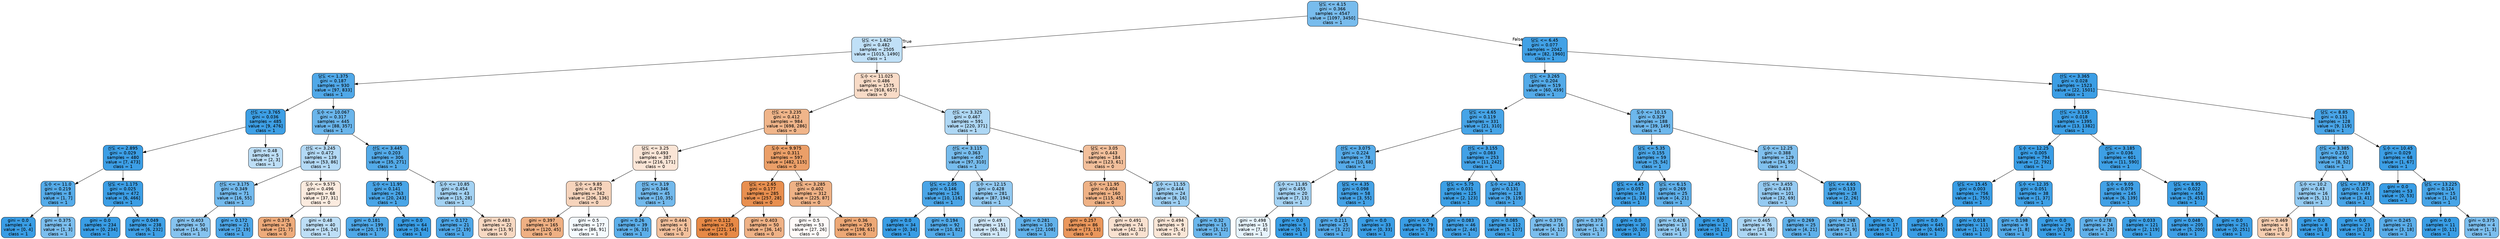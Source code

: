 digraph Tree {
node [shape=box, style="filled, rounded", color="black", fontname="helvetica"] ;
edge [fontname="helvetica"] ;
0 [label="당도 <= 4.15\ngini = 0.366\nsamples = 4547\nvalue = [1097, 3450]\nclass = 1", fillcolor="#78bced"] ;
1 [label="당도 <= 1.625\ngini = 0.482\nsamples = 2505\nvalue = [1015, 1490]\nclass = 1", fillcolor="#c0e0f7"] ;
0 -> 1 [labeldistance=2.5, labelangle=45, headlabel="True"] ;
2 [label="당도 <= 1.375\ngini = 0.187\nsamples = 930\nvalue = [97, 833]\nclass = 1", fillcolor="#50a8e8"] ;
1 -> 2 ;
3 [label="산도 <= 3.765\ngini = 0.036\nsamples = 485\nvalue = [9, 476]\nclass = 1", fillcolor="#3d9fe5"] ;
2 -> 3 ;
4 [label="산도 <= 2.895\ngini = 0.029\nsamples = 480\nvalue = [7, 473]\nclass = 1", fillcolor="#3c9ee5"] ;
3 -> 4 ;
5 [label="도수 <= 11.0\ngini = 0.219\nsamples = 8\nvalue = [1, 7]\nclass = 1", fillcolor="#55abe9"] ;
4 -> 5 ;
6 [label="gini = 0.0\nsamples = 4\nvalue = [0, 4]\nclass = 1", fillcolor="#399de5"] ;
5 -> 6 ;
7 [label="gini = 0.375\nsamples = 4\nvalue = [1, 3]\nclass = 1", fillcolor="#7bbeee"] ;
5 -> 7 ;
8 [label="당도 <= 1.175\ngini = 0.025\nsamples = 472\nvalue = [6, 466]\nclass = 1", fillcolor="#3c9ee5"] ;
4 -> 8 ;
9 [label="gini = 0.0\nsamples = 234\nvalue = [0, 234]\nclass = 1", fillcolor="#399de5"] ;
8 -> 9 ;
10 [label="gini = 0.049\nsamples = 238\nvalue = [6, 232]\nclass = 1", fillcolor="#3ea0e6"] ;
8 -> 10 ;
11 [label="gini = 0.48\nsamples = 5\nvalue = [2, 3]\nclass = 1", fillcolor="#bddef6"] ;
3 -> 11 ;
12 [label="도수 <= 10.067\ngini = 0.317\nsamples = 445\nvalue = [88, 357]\nclass = 1", fillcolor="#6ab5eb"] ;
2 -> 12 ;
13 [label="산도 <= 3.245\ngini = 0.472\nsamples = 139\nvalue = [53, 86]\nclass = 1", fillcolor="#b3d9f5"] ;
12 -> 13 ;
14 [label="산도 <= 3.175\ngini = 0.349\nsamples = 71\nvalue = [16, 55]\nclass = 1", fillcolor="#73baed"] ;
13 -> 14 ;
15 [label="gini = 0.403\nsamples = 50\nvalue = [14, 36]\nclass = 1", fillcolor="#86c3ef"] ;
14 -> 15 ;
16 [label="gini = 0.172\nsamples = 21\nvalue = [2, 19]\nclass = 1", fillcolor="#4ea7e8"] ;
14 -> 16 ;
17 [label="도수 <= 9.575\ngini = 0.496\nsamples = 68\nvalue = [37, 31]\nclass = 0", fillcolor="#fbebdf"] ;
13 -> 17 ;
18 [label="gini = 0.375\nsamples = 28\nvalue = [21, 7]\nclass = 0", fillcolor="#eeab7b"] ;
17 -> 18 ;
19 [label="gini = 0.48\nsamples = 40\nvalue = [16, 24]\nclass = 1", fillcolor="#bddef6"] ;
17 -> 19 ;
20 [label="산도 <= 3.445\ngini = 0.203\nsamples = 306\nvalue = [35, 271]\nclass = 1", fillcolor="#53aae8"] ;
12 -> 20 ;
21 [label="도수 <= 11.95\ngini = 0.141\nsamples = 263\nvalue = [20, 243]\nclass = 1", fillcolor="#49a5e7"] ;
20 -> 21 ;
22 [label="gini = 0.181\nsamples = 199\nvalue = [20, 179]\nclass = 1", fillcolor="#4fa8e8"] ;
21 -> 22 ;
23 [label="gini = 0.0\nsamples = 64\nvalue = [0, 64]\nclass = 1", fillcolor="#399de5"] ;
21 -> 23 ;
24 [label="도수 <= 10.85\ngini = 0.454\nsamples = 43\nvalue = [15, 28]\nclass = 1", fillcolor="#a3d2f3"] ;
20 -> 24 ;
25 [label="gini = 0.172\nsamples = 21\nvalue = [2, 19]\nclass = 1", fillcolor="#4ea7e8"] ;
24 -> 25 ;
26 [label="gini = 0.483\nsamples = 22\nvalue = [13, 9]\nclass = 0", fillcolor="#f7d8c2"] ;
24 -> 26 ;
27 [label="도수 <= 11.025\ngini = 0.486\nsamples = 1575\nvalue = [918, 657]\nclass = 0", fillcolor="#f8dbc7"] ;
1 -> 27 ;
28 [label="산도 <= 3.235\ngini = 0.412\nsamples = 984\nvalue = [698, 286]\nclass = 0", fillcolor="#f0b58a"] ;
27 -> 28 ;
29 [label="당도 <= 3.25\ngini = 0.493\nsamples = 387\nvalue = [216, 171]\nclass = 0", fillcolor="#fae5d6"] ;
28 -> 29 ;
30 [label="도수 <= 9.85\ngini = 0.479\nsamples = 342\nvalue = [206, 136]\nclass = 0", fillcolor="#f6d4bc"] ;
29 -> 30 ;
31 [label="gini = 0.397\nsamples = 165\nvalue = [120, 45]\nclass = 0", fillcolor="#efb083"] ;
30 -> 31 ;
32 [label="gini = 0.5\nsamples = 177\nvalue = [86, 91]\nclass = 1", fillcolor="#f4fafe"] ;
30 -> 32 ;
33 [label="산도 <= 3.19\ngini = 0.346\nsamples = 45\nvalue = [10, 35]\nclass = 1", fillcolor="#72b9ec"] ;
29 -> 33 ;
34 [label="gini = 0.26\nsamples = 39\nvalue = [6, 33]\nclass = 1", fillcolor="#5dafea"] ;
33 -> 34 ;
35 [label="gini = 0.444\nsamples = 6\nvalue = [4, 2]\nclass = 0", fillcolor="#f2c09c"] ;
33 -> 35 ;
36 [label="도수 <= 9.975\ngini = 0.311\nsamples = 597\nvalue = [482, 115]\nclass = 0", fillcolor="#eb9f68"] ;
28 -> 36 ;
37 [label="당도 <= 2.65\ngini = 0.177\nsamples = 285\nvalue = [257, 28]\nclass = 0", fillcolor="#e88f4f"] ;
36 -> 37 ;
38 [label="gini = 0.112\nsamples = 235\nvalue = [221, 14]\nclass = 0", fillcolor="#e78946"] ;
37 -> 38 ;
39 [label="gini = 0.403\nsamples = 50\nvalue = [36, 14]\nclass = 0", fillcolor="#efb286"] ;
37 -> 39 ;
40 [label="산도 <= 3.285\ngini = 0.402\nsamples = 312\nvalue = [225, 87]\nclass = 0", fillcolor="#efb286"] ;
36 -> 40 ;
41 [label="gini = 0.5\nsamples = 53\nvalue = [27, 26]\nclass = 0", fillcolor="#fefaf8"] ;
40 -> 41 ;
42 [label="gini = 0.36\nsamples = 259\nvalue = [198, 61]\nclass = 0", fillcolor="#eda876"] ;
40 -> 42 ;
43 [label="산도 <= 3.325\ngini = 0.467\nsamples = 591\nvalue = [220, 371]\nclass = 1", fillcolor="#aed7f4"] ;
27 -> 43 ;
44 [label="산도 <= 3.115\ngini = 0.363\nsamples = 407\nvalue = [97, 310]\nclass = 1", fillcolor="#77bced"] ;
43 -> 44 ;
45 [label="당도 <= 2.05\ngini = 0.146\nsamples = 126\nvalue = [10, 116]\nclass = 1", fillcolor="#4aa5e7"] ;
44 -> 45 ;
46 [label="gini = 0.0\nsamples = 34\nvalue = [0, 34]\nclass = 1", fillcolor="#399de5"] ;
45 -> 46 ;
47 [label="gini = 0.194\nsamples = 92\nvalue = [10, 82]\nclass = 1", fillcolor="#51a9e8"] ;
45 -> 47 ;
48 [label="도수 <= 12.15\ngini = 0.428\nsamples = 281\nvalue = [87, 194]\nclass = 1", fillcolor="#92c9f1"] ;
44 -> 48 ;
49 [label="gini = 0.49\nsamples = 151\nvalue = [65, 86]\nclass = 1", fillcolor="#cfe7f9"] ;
48 -> 49 ;
50 [label="gini = 0.281\nsamples = 130\nvalue = [22, 108]\nclass = 1", fillcolor="#61b1ea"] ;
48 -> 50 ;
51 [label="당도 <= 3.05\ngini = 0.443\nsamples = 184\nvalue = [123, 61]\nclass = 0", fillcolor="#f2bf9b"] ;
43 -> 51 ;
52 [label="도수 <= 11.95\ngini = 0.404\nsamples = 160\nvalue = [115, 45]\nclass = 0", fillcolor="#efb286"] ;
51 -> 52 ;
53 [label="gini = 0.257\nsamples = 86\nvalue = [73, 13]\nclass = 0", fillcolor="#ea975c"] ;
52 -> 53 ;
54 [label="gini = 0.491\nsamples = 74\nvalue = [42, 32]\nclass = 0", fillcolor="#f9e1d0"] ;
52 -> 54 ;
55 [label="도수 <= 11.55\ngini = 0.444\nsamples = 24\nvalue = [8, 16]\nclass = 1", fillcolor="#9ccef2"] ;
51 -> 55 ;
56 [label="gini = 0.494\nsamples = 9\nvalue = [5, 4]\nclass = 0", fillcolor="#fae6d7"] ;
55 -> 56 ;
57 [label="gini = 0.32\nsamples = 15\nvalue = [3, 12]\nclass = 1", fillcolor="#6ab6ec"] ;
55 -> 57 ;
58 [label="당도 <= 6.45\ngini = 0.077\nsamples = 2042\nvalue = [82, 1960]\nclass = 1", fillcolor="#41a1e6"] ;
0 -> 58 [labeldistance=2.5, labelangle=-45, headlabel="False"] ;
59 [label="산도 <= 3.265\ngini = 0.204\nsamples = 519\nvalue = [60, 459]\nclass = 1", fillcolor="#53aae8"] ;
58 -> 59 ;
60 [label="당도 <= 4.65\ngini = 0.119\nsamples = 331\nvalue = [21, 310]\nclass = 1", fillcolor="#46a4e7"] ;
59 -> 60 ;
61 [label="산도 <= 3.075\ngini = 0.224\nsamples = 78\nvalue = [10, 68]\nclass = 1", fillcolor="#56abe9"] ;
60 -> 61 ;
62 [label="도수 <= 11.85\ngini = 0.455\nsamples = 20\nvalue = [7, 13]\nclass = 1", fillcolor="#a4d2f3"] ;
61 -> 62 ;
63 [label="gini = 0.498\nsamples = 15\nvalue = [7, 8]\nclass = 1", fillcolor="#e6f3fc"] ;
62 -> 63 ;
64 [label="gini = 0.0\nsamples = 5\nvalue = [0, 5]\nclass = 1", fillcolor="#399de5"] ;
62 -> 64 ;
65 [label="당도 <= 4.35\ngini = 0.098\nsamples = 58\nvalue = [3, 55]\nclass = 1", fillcolor="#44a2e6"] ;
61 -> 65 ;
66 [label="gini = 0.211\nsamples = 25\nvalue = [3, 22]\nclass = 1", fillcolor="#54aae9"] ;
65 -> 66 ;
67 [label="gini = 0.0\nsamples = 33\nvalue = [0, 33]\nclass = 1", fillcolor="#399de5"] ;
65 -> 67 ;
68 [label="산도 <= 3.155\ngini = 0.083\nsamples = 253\nvalue = [11, 242]\nclass = 1", fillcolor="#42a1e6"] ;
60 -> 68 ;
69 [label="당도 <= 5.75\ngini = 0.031\nsamples = 125\nvalue = [2, 123]\nclass = 1", fillcolor="#3c9fe5"] ;
68 -> 69 ;
70 [label="gini = 0.0\nsamples = 79\nvalue = [0, 79]\nclass = 1", fillcolor="#399de5"] ;
69 -> 70 ;
71 [label="gini = 0.083\nsamples = 46\nvalue = [2, 44]\nclass = 1", fillcolor="#42a1e6"] ;
69 -> 71 ;
72 [label="도수 <= 12.45\ngini = 0.131\nsamples = 128\nvalue = [9, 119]\nclass = 1", fillcolor="#48a4e7"] ;
68 -> 72 ;
73 [label="gini = 0.085\nsamples = 112\nvalue = [5, 107]\nclass = 1", fillcolor="#42a2e6"] ;
72 -> 73 ;
74 [label="gini = 0.375\nsamples = 16\nvalue = [4, 12]\nclass = 1", fillcolor="#7bbeee"] ;
72 -> 74 ;
75 [label="도수 <= 10.15\ngini = 0.329\nsamples = 188\nvalue = [39, 149]\nclass = 1", fillcolor="#6db7ec"] ;
59 -> 75 ;
76 [label="당도 <= 5.35\ngini = 0.155\nsamples = 59\nvalue = [5, 54]\nclass = 1", fillcolor="#4ba6e7"] ;
75 -> 76 ;
77 [label="당도 <= 4.45\ngini = 0.057\nsamples = 34\nvalue = [1, 33]\nclass = 1", fillcolor="#3fa0e6"] ;
76 -> 77 ;
78 [label="gini = 0.375\nsamples = 4\nvalue = [1, 3]\nclass = 1", fillcolor="#7bbeee"] ;
77 -> 78 ;
79 [label="gini = 0.0\nsamples = 30\nvalue = [0, 30]\nclass = 1", fillcolor="#399de5"] ;
77 -> 79 ;
80 [label="당도 <= 6.15\ngini = 0.269\nsamples = 25\nvalue = [4, 21]\nclass = 1", fillcolor="#5fb0ea"] ;
76 -> 80 ;
81 [label="gini = 0.426\nsamples = 13\nvalue = [4, 9]\nclass = 1", fillcolor="#91c9f1"] ;
80 -> 81 ;
82 [label="gini = 0.0\nsamples = 12\nvalue = [0, 12]\nclass = 1", fillcolor="#399de5"] ;
80 -> 82 ;
83 [label="도수 <= 12.25\ngini = 0.388\nsamples = 129\nvalue = [34, 95]\nclass = 1", fillcolor="#80c0ee"] ;
75 -> 83 ;
84 [label="산도 <= 3.455\ngini = 0.433\nsamples = 101\nvalue = [32, 69]\nclass = 1", fillcolor="#95caf1"] ;
83 -> 84 ;
85 [label="gini = 0.465\nsamples = 76\nvalue = [28, 48]\nclass = 1", fillcolor="#acd6f4"] ;
84 -> 85 ;
86 [label="gini = 0.269\nsamples = 25\nvalue = [4, 21]\nclass = 1", fillcolor="#5fb0ea"] ;
84 -> 86 ;
87 [label="당도 <= 4.65\ngini = 0.133\nsamples = 28\nvalue = [2, 26]\nclass = 1", fillcolor="#48a5e7"] ;
83 -> 87 ;
88 [label="gini = 0.298\nsamples = 11\nvalue = [2, 9]\nclass = 1", fillcolor="#65b3eb"] ;
87 -> 88 ;
89 [label="gini = 0.0\nsamples = 17\nvalue = [0, 17]\nclass = 1", fillcolor="#399de5"] ;
87 -> 89 ;
90 [label="산도 <= 3.365\ngini = 0.028\nsamples = 1523\nvalue = [22, 1501]\nclass = 1", fillcolor="#3c9ee5"] ;
58 -> 90 ;
91 [label="산도 <= 3.155\ngini = 0.018\nsamples = 1395\nvalue = [13, 1382]\nclass = 1", fillcolor="#3b9ee5"] ;
90 -> 91 ;
92 [label="도수 <= 12.25\ngini = 0.005\nsamples = 794\nvalue = [2, 792]\nclass = 1", fillcolor="#399de5"] ;
91 -> 92 ;
93 [label="당도 <= 15.45\ngini = 0.003\nsamples = 756\nvalue = [1, 755]\nclass = 1", fillcolor="#399de5"] ;
92 -> 93 ;
94 [label="gini = 0.0\nsamples = 645\nvalue = [0, 645]\nclass = 1", fillcolor="#399de5"] ;
93 -> 94 ;
95 [label="gini = 0.018\nsamples = 111\nvalue = [1, 110]\nclass = 1", fillcolor="#3b9ee5"] ;
93 -> 95 ;
96 [label="도수 <= 12.35\ngini = 0.051\nsamples = 38\nvalue = [1, 37]\nclass = 1", fillcolor="#3ea0e6"] ;
92 -> 96 ;
97 [label="gini = 0.198\nsamples = 9\nvalue = [1, 8]\nclass = 1", fillcolor="#52a9e8"] ;
96 -> 97 ;
98 [label="gini = 0.0\nsamples = 29\nvalue = [0, 29]\nclass = 1", fillcolor="#399de5"] ;
96 -> 98 ;
99 [label="산도 <= 3.185\ngini = 0.036\nsamples = 601\nvalue = [11, 590]\nclass = 1", fillcolor="#3d9fe5"] ;
91 -> 99 ;
100 [label="도수 <= 9.05\ngini = 0.079\nsamples = 145\nvalue = [6, 139]\nclass = 1", fillcolor="#42a1e6"] ;
99 -> 100 ;
101 [label="gini = 0.278\nsamples = 24\nvalue = [4, 20]\nclass = 1", fillcolor="#61b1ea"] ;
100 -> 101 ;
102 [label="gini = 0.033\nsamples = 121\nvalue = [2, 119]\nclass = 1", fillcolor="#3c9fe5"] ;
100 -> 102 ;
103 [label="당도 <= 8.95\ngini = 0.022\nsamples = 456\nvalue = [5, 451]\nclass = 1", fillcolor="#3b9ee5"] ;
99 -> 103 ;
104 [label="gini = 0.048\nsamples = 205\nvalue = [5, 200]\nclass = 1", fillcolor="#3e9fe6"] ;
103 -> 104 ;
105 [label="gini = 0.0\nsamples = 251\nvalue = [0, 251]\nclass = 1", fillcolor="#399de5"] ;
103 -> 105 ;
106 [label="당도 <= 8.85\ngini = 0.131\nsamples = 128\nvalue = [9, 119]\nclass = 1", fillcolor="#48a4e7"] ;
90 -> 106 ;
107 [label="산도 <= 3.385\ngini = 0.231\nsamples = 60\nvalue = [8, 52]\nclass = 1", fillcolor="#57ace9"] ;
106 -> 107 ;
108 [label="도수 <= 10.2\ngini = 0.43\nsamples = 16\nvalue = [5, 11]\nclass = 1", fillcolor="#93caf1"] ;
107 -> 108 ;
109 [label="gini = 0.469\nsamples = 8\nvalue = [5, 3]\nclass = 0", fillcolor="#f5cdb0"] ;
108 -> 109 ;
110 [label="gini = 0.0\nsamples = 8\nvalue = [0, 8]\nclass = 1", fillcolor="#399de5"] ;
108 -> 110 ;
111 [label="당도 <= 7.875\ngini = 0.127\nsamples = 44\nvalue = [3, 41]\nclass = 1", fillcolor="#47a4e7"] ;
107 -> 111 ;
112 [label="gini = 0.0\nsamples = 23\nvalue = [0, 23]\nclass = 1", fillcolor="#399de5"] ;
111 -> 112 ;
113 [label="gini = 0.245\nsamples = 21\nvalue = [3, 18]\nclass = 1", fillcolor="#5aade9"] ;
111 -> 113 ;
114 [label="도수 <= 10.45\ngini = 0.029\nsamples = 68\nvalue = [1, 67]\nclass = 1", fillcolor="#3c9ee5"] ;
106 -> 114 ;
115 [label="gini = 0.0\nsamples = 53\nvalue = [0, 53]\nclass = 1", fillcolor="#399de5"] ;
114 -> 115 ;
116 [label="당도 <= 13.225\ngini = 0.124\nsamples = 15\nvalue = [1, 14]\nclass = 1", fillcolor="#47a4e7"] ;
114 -> 116 ;
117 [label="gini = 0.0\nsamples = 11\nvalue = [0, 11]\nclass = 1", fillcolor="#399de5"] ;
116 -> 117 ;
118 [label="gini = 0.375\nsamples = 4\nvalue = [1, 3]\nclass = 1", fillcolor="#7bbeee"] ;
116 -> 118 ;
}